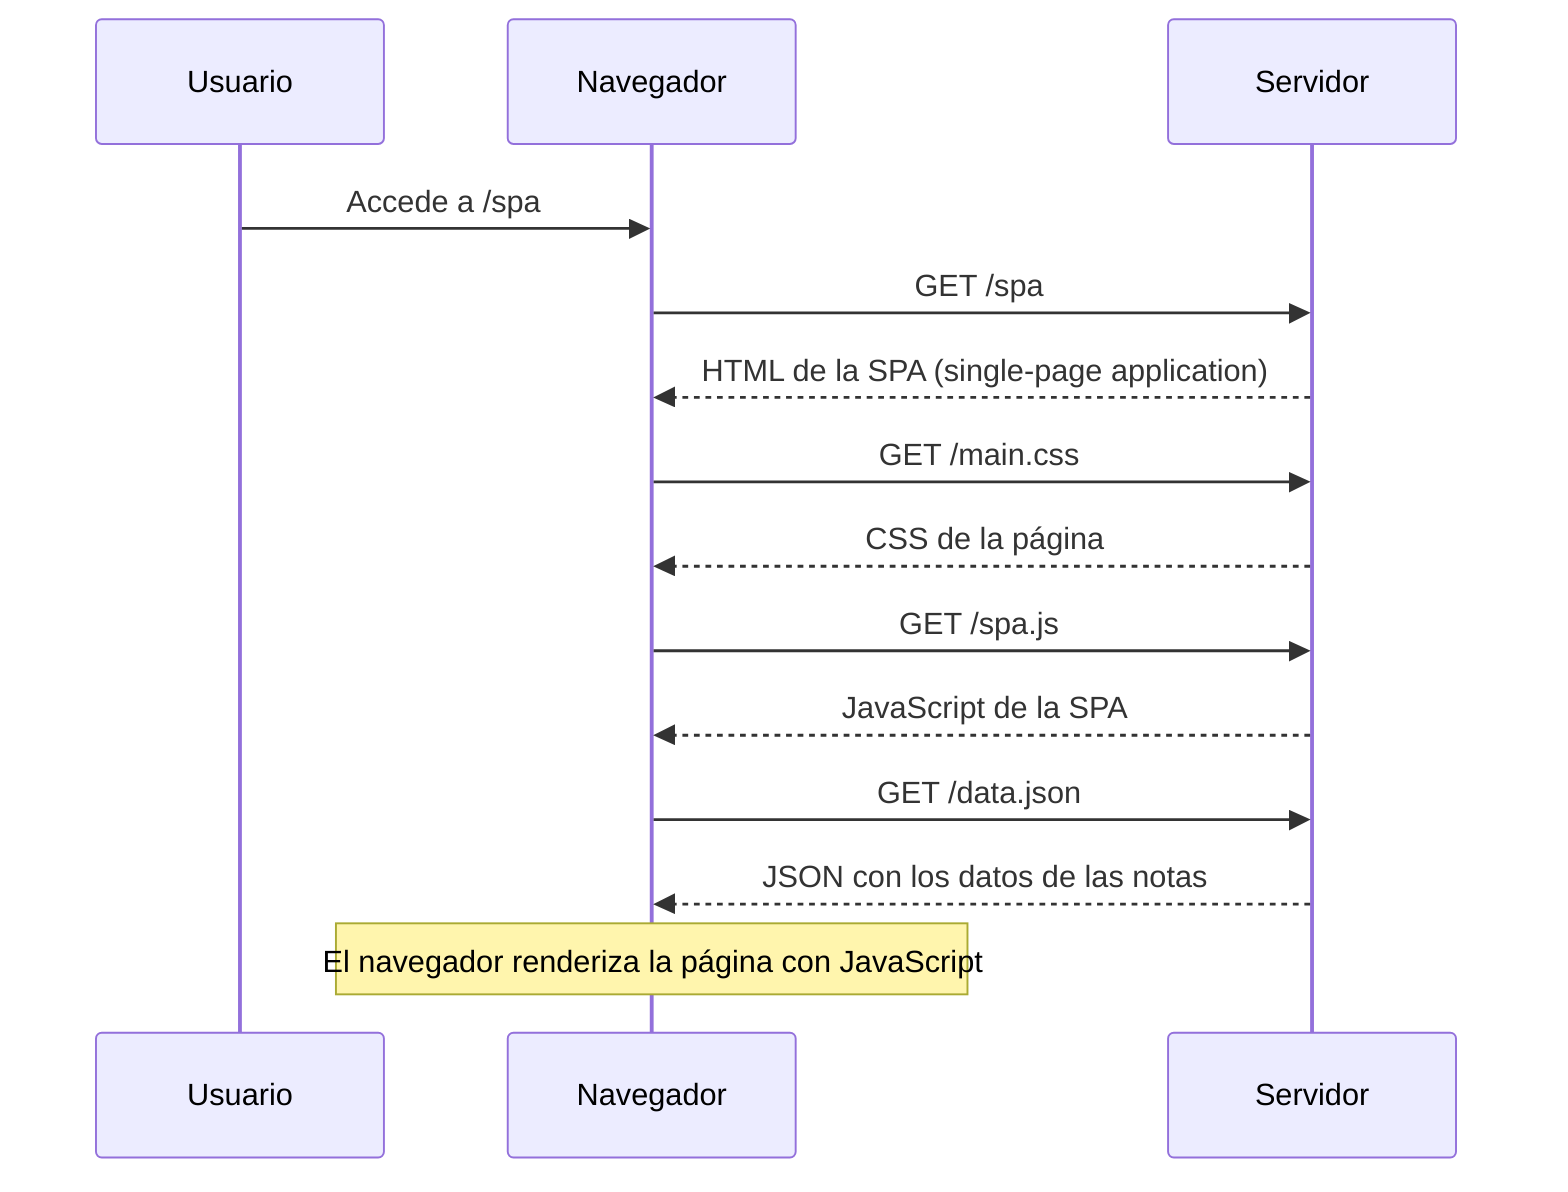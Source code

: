 sequenceDiagram
    participant U as Usuario
    participant B as Navegador
    participant S as Servidor

    U->>B: Accede a /spa

    B->>S: GET /spa
    S-->>B: HTML de la SPA (single-page application)

    B->>S: GET /main.css
    S-->>B: CSS de la página

    B->>S: GET /spa.js
    S-->>B: JavaScript de la SPA

    B->>S: GET /data.json
    S-->>B: JSON con los datos de las notas

    Note over B: El navegador renderiza la página con JavaScript